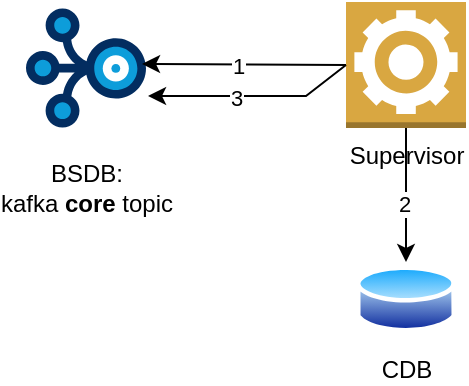 <mxfile version="28.2.5">
  <diagram name="Page-1" id="NG1Gc-Ve07vEDgTMtZ5N">
    <mxGraphModel dx="1090" dy="705" grid="1" gridSize="10" guides="1" tooltips="1" connect="1" arrows="1" fold="1" page="1" pageScale="1" pageWidth="827" pageHeight="1169" math="0" shadow="0">
      <root>
        <mxCell id="0" />
        <mxCell id="1" parent="0" />
        <mxCell id="d2ELbXBqQaBjrkKP24Zb-2" value="BSDB:&lt;div&gt;kafka &lt;b&gt;core&lt;/b&gt; topic&lt;/div&gt;" style="verticalLabelPosition=bottom;aspect=fixed;html=1;shape=mxgraph.salesforce.stream;fillColorStyles=fillColor2,fillColor3,fillColor4;fillColor2=#032d60;fillColor3=#0d9dda;fillColor4=#ffffff;fillColor=none;strokeColor=none;" vertex="1" parent="1">
          <mxGeometry x="120" y="43" width="60" height="60" as="geometry" />
        </mxCell>
        <mxCell id="d2ELbXBqQaBjrkKP24Zb-3" value="Supervisor" style="outlineConnect=0;dashed=0;verticalLabelPosition=bottom;verticalAlign=top;align=center;html=1;shape=mxgraph.aws3.worker;fillColor=#D9A741;gradientColor=none;" vertex="1" parent="1">
          <mxGeometry x="280" y="40" width="60" height="63" as="geometry" />
        </mxCell>
        <mxCell id="d2ELbXBqQaBjrkKP24Zb-4" value="CDB" style="image;aspect=fixed;perimeter=ellipsePerimeter;html=1;align=center;shadow=0;dashed=0;spacingTop=3;image=img/lib/active_directory/database.svg;" vertex="1" parent="1">
          <mxGeometry x="285" y="170" width="50" height="37" as="geometry" />
        </mxCell>
        <mxCell id="d2ELbXBqQaBjrkKP24Zb-5" value="" style="endArrow=classic;html=1;rounded=0;entryX=0.967;entryY=0.466;entryDx=0;entryDy=0;entryPerimeter=0;exitX=0;exitY=0.5;exitDx=0;exitDy=0;exitPerimeter=0;" edge="1" parent="1" source="d2ELbXBqQaBjrkKP24Zb-3" target="d2ELbXBqQaBjrkKP24Zb-2">
          <mxGeometry width="50" height="50" relative="1" as="geometry">
            <mxPoint x="390" y="390" as="sourcePoint" />
            <mxPoint x="440" y="340" as="targetPoint" />
          </mxGeometry>
        </mxCell>
        <mxCell id="d2ELbXBqQaBjrkKP24Zb-6" value="1" style="edgeLabel;html=1;align=center;verticalAlign=middle;resizable=0;points=[];" vertex="1" connectable="0" parent="d2ELbXBqQaBjrkKP24Zb-5">
          <mxGeometry x="0.059" y="1" relative="1" as="geometry">
            <mxPoint as="offset" />
          </mxGeometry>
        </mxCell>
        <mxCell id="d2ELbXBqQaBjrkKP24Zb-7" value="" style="endArrow=classic;html=1;rounded=0;exitX=0.5;exitY=1;exitDx=0;exitDy=0;exitPerimeter=0;entryX=0.5;entryY=0;entryDx=0;entryDy=0;" edge="1" parent="1" source="d2ELbXBqQaBjrkKP24Zb-3" target="d2ELbXBqQaBjrkKP24Zb-4">
          <mxGeometry width="50" height="50" relative="1" as="geometry">
            <mxPoint x="390" y="390" as="sourcePoint" />
            <mxPoint x="440" y="340" as="targetPoint" />
          </mxGeometry>
        </mxCell>
        <mxCell id="d2ELbXBqQaBjrkKP24Zb-12" value="2" style="edgeLabel;html=1;align=center;verticalAlign=middle;resizable=0;points=[];" vertex="1" connectable="0" parent="d2ELbXBqQaBjrkKP24Zb-7">
          <mxGeometry x="0.126" y="-1" relative="1" as="geometry">
            <mxPoint as="offset" />
          </mxGeometry>
        </mxCell>
        <mxCell id="d2ELbXBqQaBjrkKP24Zb-10" value="" style="endArrow=classic;html=1;rounded=0;exitX=0;exitY=0.5;exitDx=0;exitDy=0;exitPerimeter=0;entryX=1.017;entryY=0.735;entryDx=0;entryDy=0;entryPerimeter=0;" edge="1" parent="1" source="d2ELbXBqQaBjrkKP24Zb-3" target="d2ELbXBqQaBjrkKP24Zb-2">
          <mxGeometry width="50" height="50" relative="1" as="geometry">
            <mxPoint x="390" y="390" as="sourcePoint" />
            <mxPoint x="200" y="100" as="targetPoint" />
            <Array as="points">
              <mxPoint x="260" y="87" />
            </Array>
          </mxGeometry>
        </mxCell>
        <mxCell id="d2ELbXBqQaBjrkKP24Zb-11" value="3" style="edgeLabel;html=1;align=center;verticalAlign=middle;resizable=0;points=[];" vertex="1" connectable="0" parent="d2ELbXBqQaBjrkKP24Zb-10">
          <mxGeometry x="0.157" y="1" relative="1" as="geometry">
            <mxPoint as="offset" />
          </mxGeometry>
        </mxCell>
      </root>
    </mxGraphModel>
  </diagram>
</mxfile>
